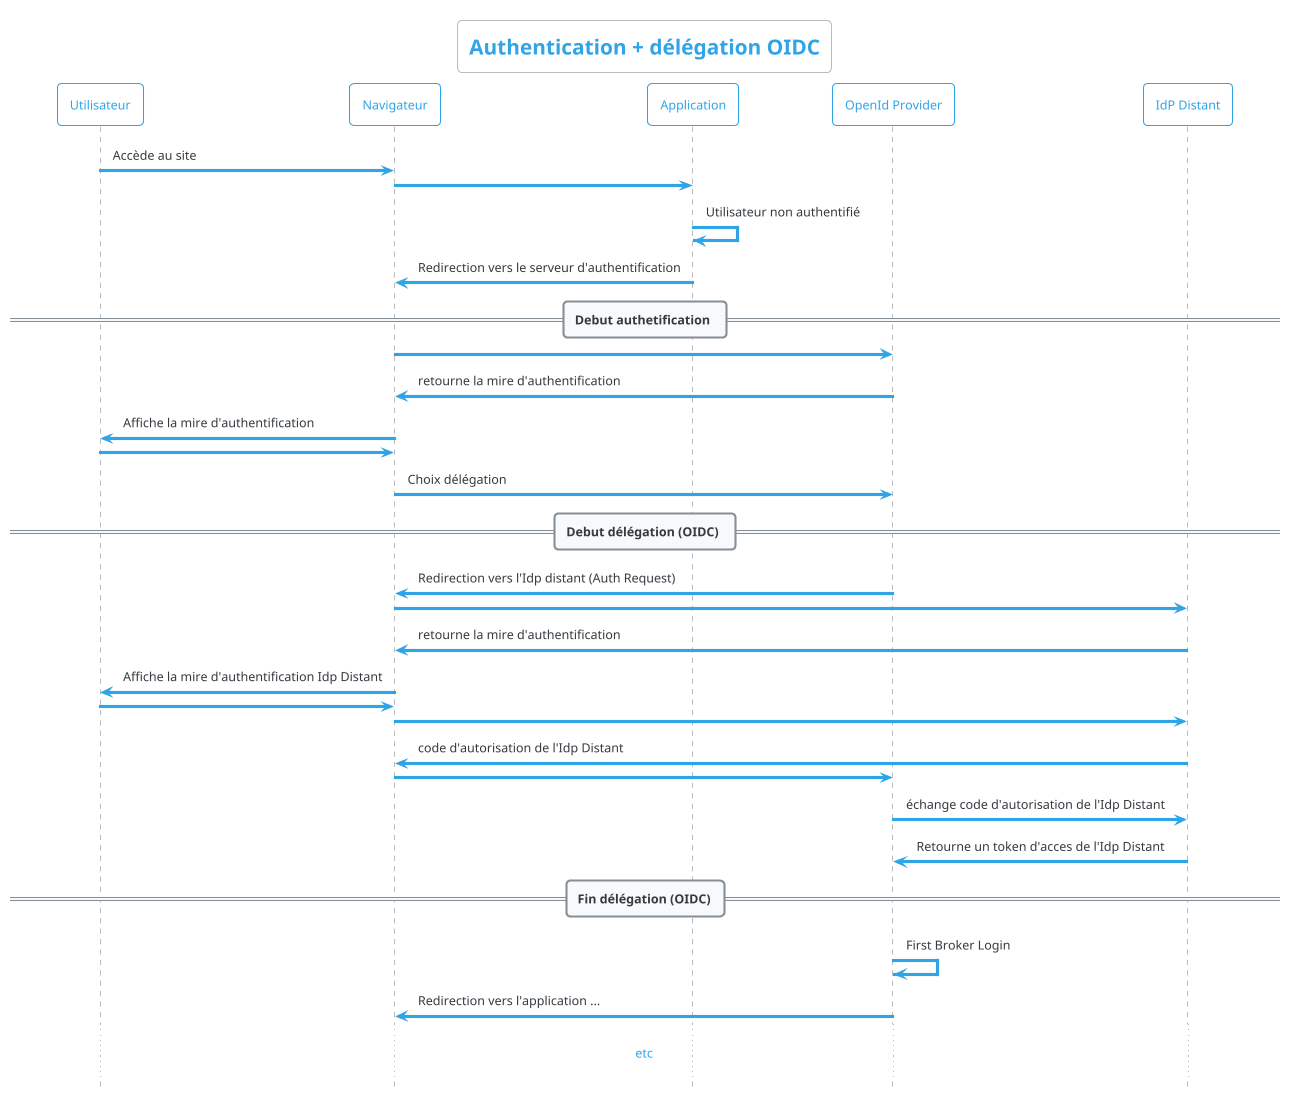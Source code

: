 @startuml
!theme cerulean-outline
hide footbox

title Authentication + délégation OIDC

Participant "Utilisateur" as EndUser
Participant "Navigateur" as Browser
Participant "Application" as RelyingParty
Participant "OpenId Provider" as OpenIdProvider
Participant "IdP Distant" as OtherIdp

EndUser->Browser: Accède au site
Browser->RelyingParty:

RelyingParty->RelyingParty: Utilisateur non authentifié
RelyingParty->Browser: Redirection vers le serveur d'authentification

== Debut authetification ==

Browser->OpenIdProvider:
OpenIdProvider->Browser: retourne la mire d'authentification
Browser->EndUser: Affiche la mire d'authentification

EndUser->Browser:
Browser->OpenIdProvider: Choix délégation

== Debut délégation (OIDC) ==
OpenIdProvider->Browser: Redirection vers l'Idp distant (Auth Request)
Browser->OtherIdp:
OtherIdp->Browser: retourne la mire d'authentification
Browser->EndUser: Affiche la mire d'authentification Idp Distant
EndUser->Browser:
Browser->OtherIdp:

OtherIdp->Browser: code d'autorisation de l'Idp Distant
Browser->OpenIdProvider:

OpenIdProvider-> OtherIdp: échange code d'autorisation de l'Idp Distant
OtherIdp->OpenIdProvider: Retourne un token d'acces de l'Idp Distant
== Fin délégation (OIDC)==

OpenIdProvider->OpenIdProvider: First Broker Login
OpenIdProvider->Browser: Redirection vers l'application ...

... etc ...

@enduml
